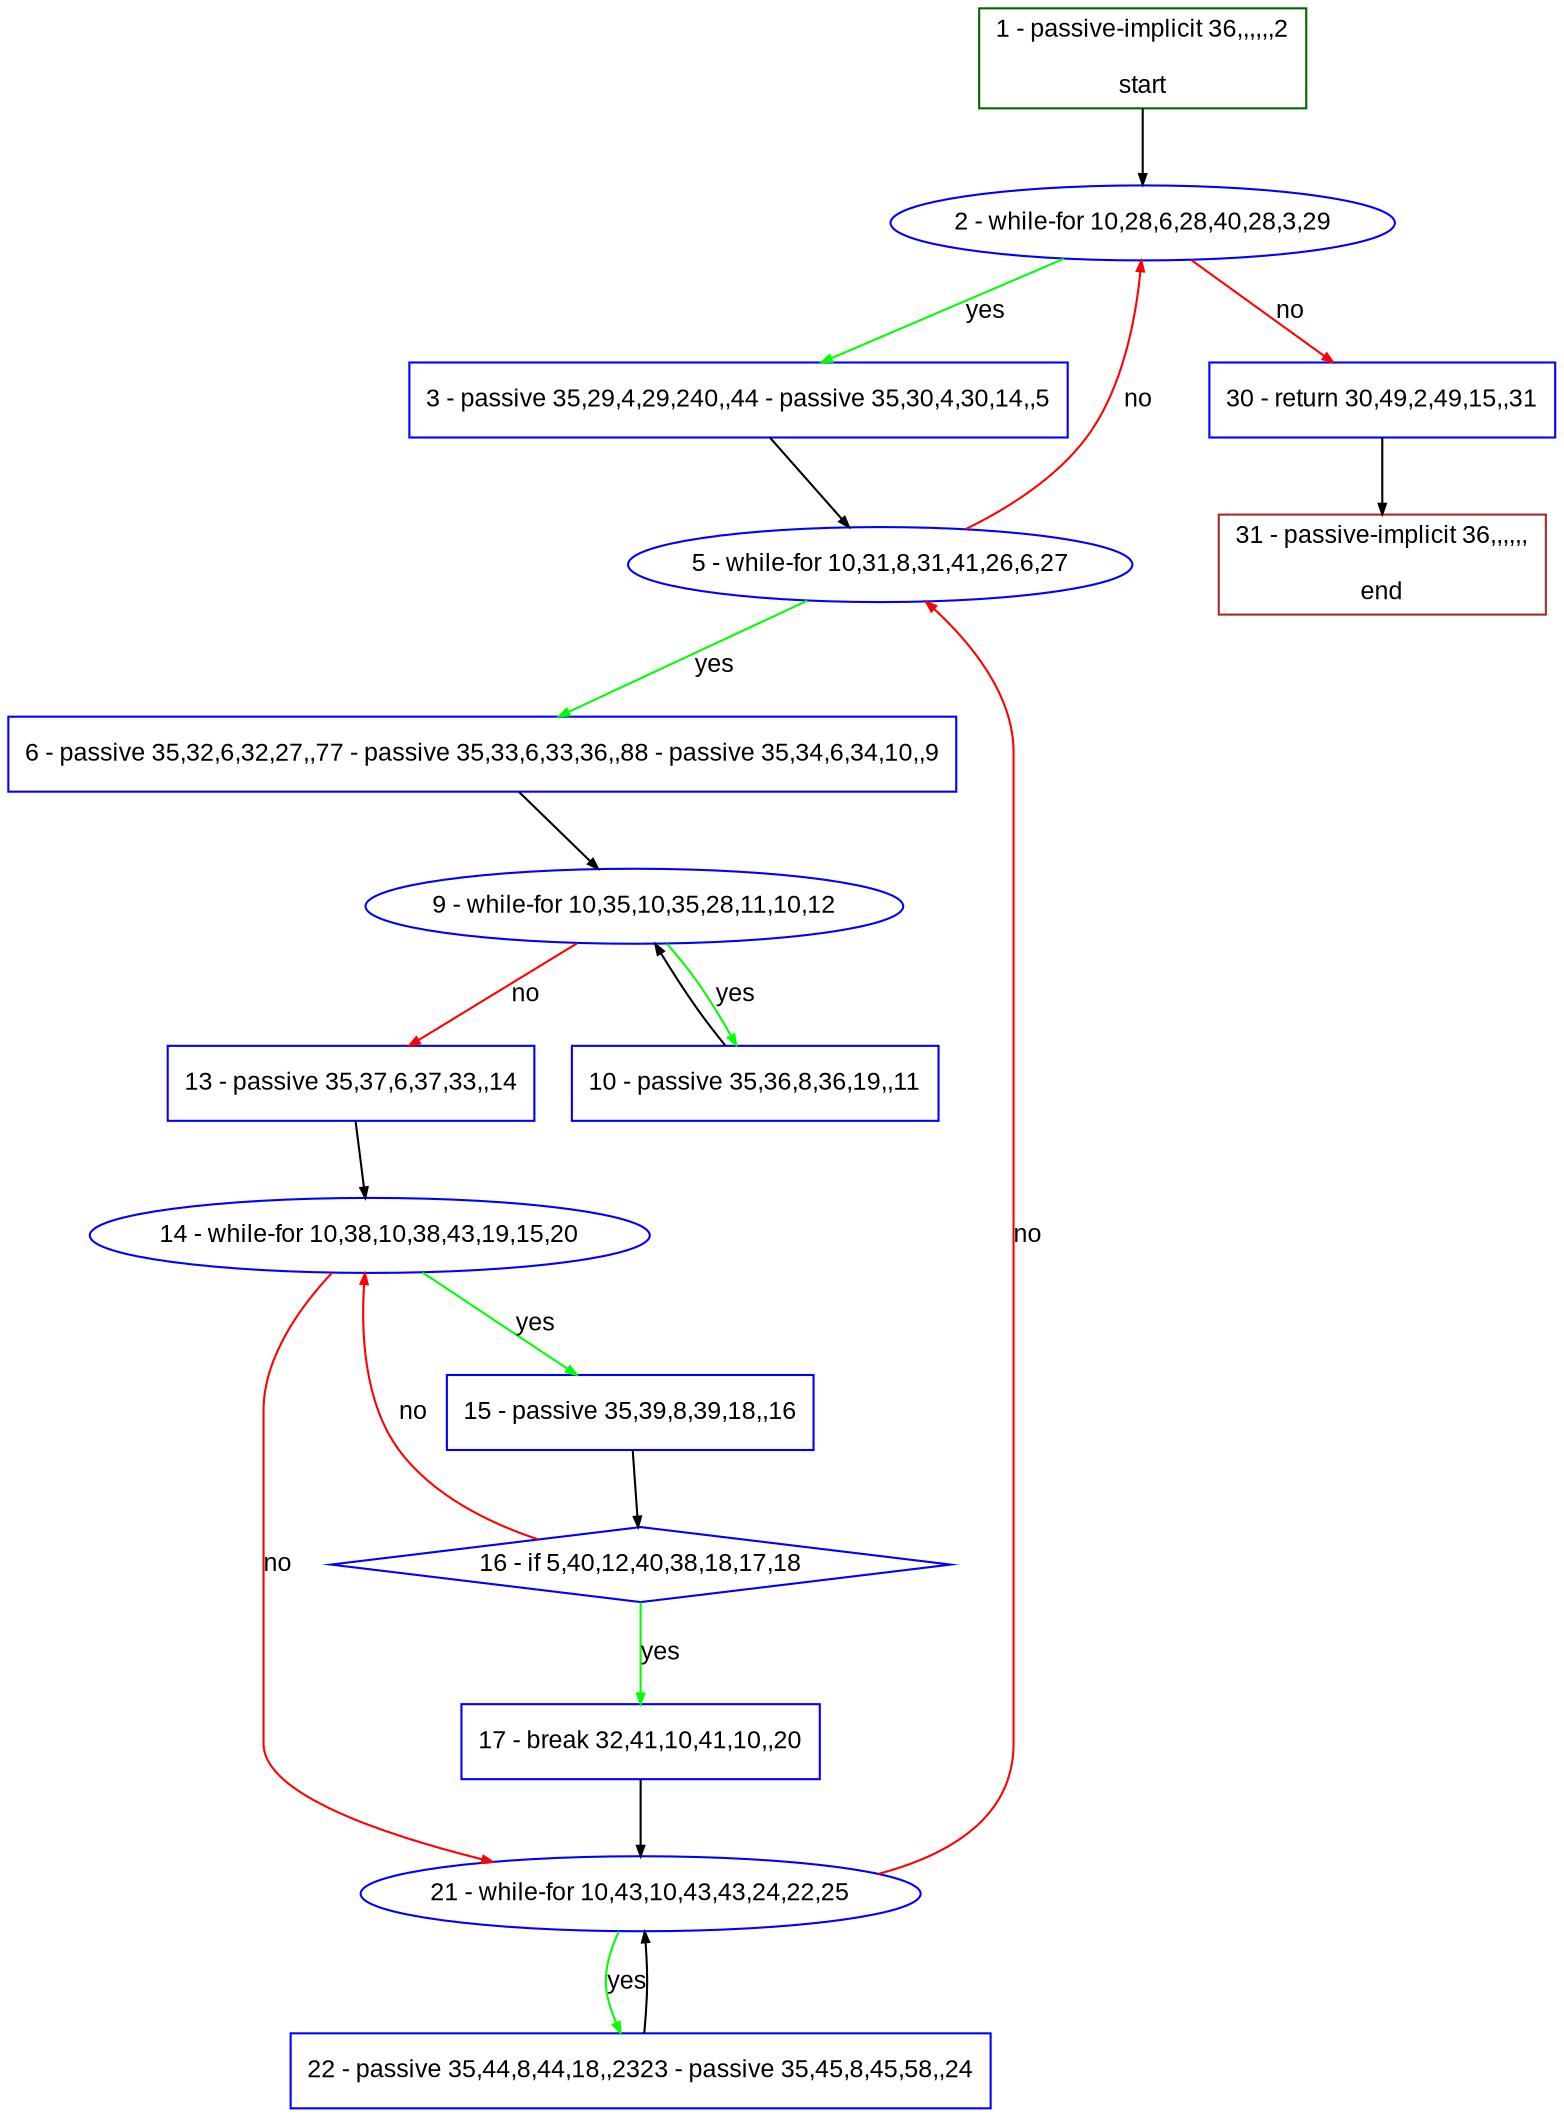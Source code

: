 digraph "" {
  graph [pack="true", label="", fontsize="12", packmode="clust", fontname="Arial", fillcolor="#FFFFCC", bgcolor="white", style="rounded,filled", compound="true"];
  node [node_initialized="no", label="", color="grey", fontsize="12", fillcolor="white", fontname="Arial", style="filled", shape="rectangle", compound="true", fixedsize="false"];
  edge [fontcolor="black", arrowhead="normal", arrowtail="none", arrowsize="0.5", ltail="", label="", color="black", fontsize="12", lhead="", fontname="Arial", dir="forward", compound="true"];
  __N1 [label="2 - while-for 10,28,6,28,40,28,3,29", color="#0000ff", fillcolor="#ffffff", style="filled", shape="oval"];
  __N2 [label="1 - passive-implicit 36,,,,,,2\n\nstart", color="#006400", fillcolor="#ffffff", style="filled", shape="box"];
  __N3 [label="3 - passive 35,29,4,29,240,,44 - passive 35,30,4,30,14,,5", color="#0000ff", fillcolor="#ffffff", style="filled", shape="box"];
  __N4 [label="30 - return 30,49,2,49,15,,31", color="#0000ff", fillcolor="#ffffff", style="filled", shape="box"];
  __N5 [label="5 - while-for 10,31,8,31,41,26,6,27", color="#0000ff", fillcolor="#ffffff", style="filled", shape="oval"];
  __N6 [label="6 - passive 35,32,6,32,27,,77 - passive 35,33,6,33,36,,88 - passive 35,34,6,34,10,,9", color="#0000ff", fillcolor="#ffffff", style="filled", shape="box"];
  __N7 [label="9 - while-for 10,35,10,35,28,11,10,12", color="#0000ff", fillcolor="#ffffff", style="filled", shape="oval"];
  __N8 [label="10 - passive 35,36,8,36,19,,11", color="#0000ff", fillcolor="#ffffff", style="filled", shape="box"];
  __N9 [label="13 - passive 35,37,6,37,33,,14", color="#0000ff", fillcolor="#ffffff", style="filled", shape="box"];
  __N10 [label="14 - while-for 10,38,10,38,43,19,15,20", color="#0000ff", fillcolor="#ffffff", style="filled", shape="oval"];
  __N11 [label="15 - passive 35,39,8,39,18,,16", color="#0000ff", fillcolor="#ffffff", style="filled", shape="box"];
  __N12 [label="21 - while-for 10,43,10,43,43,24,22,25", color="#0000ff", fillcolor="#ffffff", style="filled", shape="oval"];
  __N13 [label="16 - if 5,40,12,40,38,18,17,18", color="#0000ff", fillcolor="#ffffff", style="filled", shape="diamond"];
  __N14 [label="17 - break 32,41,10,41,10,,20", color="#0000ff", fillcolor="#ffffff", style="filled", shape="box"];
  __N15 [label="22 - passive 35,44,8,44,18,,2323 - passive 35,45,8,45,58,,24", color="#0000ff", fillcolor="#ffffff", style="filled", shape="box"];
  __N16 [label="31 - passive-implicit 36,,,,,,\n\nend", color="#a52a2a", fillcolor="#ffffff", style="filled", shape="box"];
  __N2 -> __N1 [arrowhead="normal", arrowtail="none", color="#000000", label="", dir="forward"];
  __N1 -> __N3 [arrowhead="normal", arrowtail="none", color="#00ff00", label="yes", dir="forward"];
  __N1 -> __N4 [arrowhead="normal", arrowtail="none", color="#ff0000", label="no", dir="forward"];
  __N3 -> __N5 [arrowhead="normal", arrowtail="none", color="#000000", label="", dir="forward"];
  __N5 -> __N1 [arrowhead="normal", arrowtail="none", color="#ff0000", label="no", dir="forward"];
  __N5 -> __N6 [arrowhead="normal", arrowtail="none", color="#00ff00", label="yes", dir="forward"];
  __N6 -> __N7 [arrowhead="normal", arrowtail="none", color="#000000", label="", dir="forward"];
  __N7 -> __N8 [arrowhead="normal", arrowtail="none", color="#00ff00", label="yes", dir="forward"];
  __N8 -> __N7 [arrowhead="normal", arrowtail="none", color="#000000", label="", dir="forward"];
  __N7 -> __N9 [arrowhead="normal", arrowtail="none", color="#ff0000", label="no", dir="forward"];
  __N9 -> __N10 [arrowhead="normal", arrowtail="none", color="#000000", label="", dir="forward"];
  __N10 -> __N11 [arrowhead="normal", arrowtail="none", color="#00ff00", label="yes", dir="forward"];
  __N10 -> __N12 [arrowhead="normal", arrowtail="none", color="#ff0000", label="no", dir="forward"];
  __N11 -> __N13 [arrowhead="normal", arrowtail="none", color="#000000", label="", dir="forward"];
  __N13 -> __N10 [arrowhead="normal", arrowtail="none", color="#ff0000", label="no", dir="forward"];
  __N13 -> __N14 [arrowhead="normal", arrowtail="none", color="#00ff00", label="yes", dir="forward"];
  __N14 -> __N12 [arrowhead="normal", arrowtail="none", color="#000000", label="", dir="forward"];
  __N12 -> __N5 [arrowhead="normal", arrowtail="none", color="#ff0000", label="no", dir="forward"];
  __N12 -> __N15 [arrowhead="normal", arrowtail="none", color="#00ff00", label="yes", dir="forward"];
  __N15 -> __N12 [arrowhead="normal", arrowtail="none", color="#000000", label="", dir="forward"];
  __N4 -> __N16 [arrowhead="normal", arrowtail="none", color="#000000", label="", dir="forward"];
}
